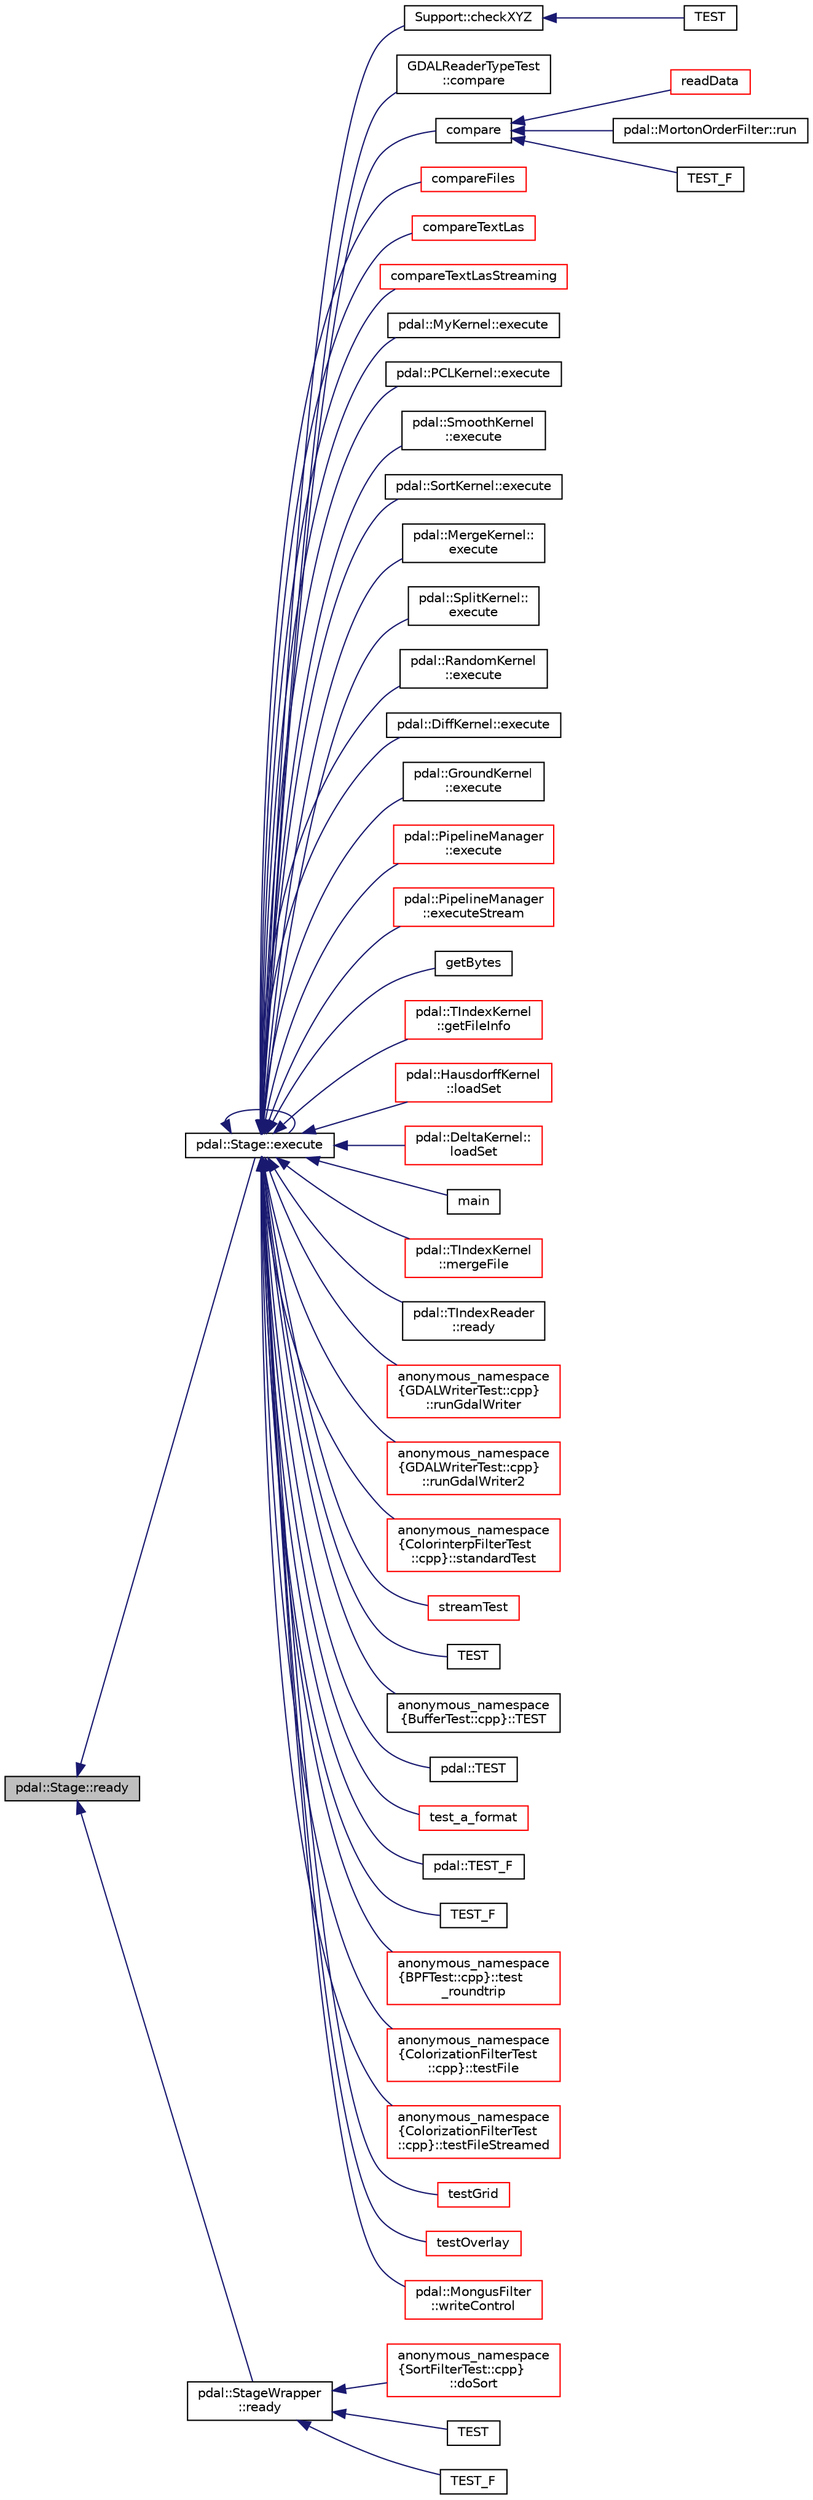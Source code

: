 digraph "pdal::Stage::ready"
{
  edge [fontname="Helvetica",fontsize="10",labelfontname="Helvetica",labelfontsize="10"];
  node [fontname="Helvetica",fontsize="10",shape=record];
  rankdir="LR";
  Node1 [label="pdal::Stage::ready",height=0.2,width=0.4,color="black", fillcolor="grey75", style="filled", fontcolor="black"];
  Node1 -> Node2 [dir="back",color="midnightblue",fontsize="10",style="solid",fontname="Helvetica"];
  Node2 [label="pdal::Stage::execute",height=0.2,width=0.4,color="black", fillcolor="white", style="filled",URL="$classpdal_1_1Stage.html#a1615c4aa5ec5e48f90d73f0e7a796935"];
  Node2 -> Node3 [dir="back",color="midnightblue",fontsize="10",style="solid",fontname="Helvetica"];
  Node3 [label="Support::checkXYZ",height=0.2,width=0.4,color="black", fillcolor="white", style="filled",URL="$classSupport.html#a0f6b5ed9b20a213a0607f3b989b81cec"];
  Node3 -> Node4 [dir="back",color="midnightblue",fontsize="10",style="solid",fontname="Helvetica"];
  Node4 [label="TEST",height=0.2,width=0.4,color="black", fillcolor="white", style="filled",URL="$SpatialReferenceTest_8cpp.html#acbe8bbc3b3d602e92c360d196a0431d0"];
  Node2 -> Node5 [dir="back",color="midnightblue",fontsize="10",style="solid",fontname="Helvetica"];
  Node5 [label="GDALReaderTypeTest\l::compare",height=0.2,width=0.4,color="black", fillcolor="white", style="filled",URL="$classGDALReaderTypeTest.html#a7ccb2f33deda3d1840509c81f3718ca8"];
  Node2 -> Node6 [dir="back",color="midnightblue",fontsize="10",style="solid",fontname="Helvetica"];
  Node6 [label="compare",height=0.2,width=0.4,color="black", fillcolor="white", style="filled",URL="$OCITest_8cpp.html#aa992a42d3b52c376e3902f1412402781"];
  Node6 -> Node7 [dir="back",color="midnightblue",fontsize="10",style="solid",fontname="Helvetica"];
  Node7 [label="readData",height=0.2,width=0.4,color="red", fillcolor="white", style="filled",URL="$OCITest_8cpp.html#ab1703367762abc1490e00dcd5ccb29bc"];
  Node6 -> Node8 [dir="back",color="midnightblue",fontsize="10",style="solid",fontname="Helvetica"];
  Node8 [label="pdal::MortonOrderFilter::run",height=0.2,width=0.4,color="black", fillcolor="white", style="filled",URL="$classpdal_1_1MortonOrderFilter.html#ad677d9f6af17b471a1959ae20afb1af8"];
  Node6 -> Node9 [dir="back",color="midnightblue",fontsize="10",style="solid",fontname="Helvetica"];
  Node9 [label="TEST_F",height=0.2,width=0.4,color="black", fillcolor="white", style="filled",URL="$GDALReaderTest_8cpp.html#a3516d024f113af1dacf61dd812810c42"];
  Node2 -> Node10 [dir="back",color="midnightblue",fontsize="10",style="solid",fontname="Helvetica"];
  Node10 [label="compareFiles",height=0.2,width=0.4,color="red", fillcolor="white", style="filled",URL="$LasWriterTest_8cpp.html#a3303a951654ed83ac6abc2a44e07b2d3"];
  Node2 -> Node11 [dir="back",color="midnightblue",fontsize="10",style="solid",fontname="Helvetica"];
  Node11 [label="compareTextLas",height=0.2,width=0.4,color="red", fillcolor="white", style="filled",URL="$TextReaderTest_8cpp.html#a509a22500d50c63ed7f1575067f5879d"];
  Node2 -> Node12 [dir="back",color="midnightblue",fontsize="10",style="solid",fontname="Helvetica"];
  Node12 [label="compareTextLasStreaming",height=0.2,width=0.4,color="red", fillcolor="white", style="filled",URL="$TextReaderTest_8cpp.html#afffb357c566f20e6383568d28525817a"];
  Node2 -> Node13 [dir="back",color="midnightblue",fontsize="10",style="solid",fontname="Helvetica"];
  Node13 [label="pdal::MyKernel::execute",height=0.2,width=0.4,color="black", fillcolor="white", style="filled",URL="$classpdal_1_1MyKernel.html#a2aa834686cb68aab88b9d40df48d6f13"];
  Node2 -> Node14 [dir="back",color="midnightblue",fontsize="10",style="solid",fontname="Helvetica"];
  Node14 [label="pdal::PCLKernel::execute",height=0.2,width=0.4,color="black", fillcolor="white", style="filled",URL="$classpdal_1_1PCLKernel.html#aab22ad378b4c29bbe5dd69ad6eb0c6ef"];
  Node2 -> Node15 [dir="back",color="midnightblue",fontsize="10",style="solid",fontname="Helvetica"];
  Node15 [label="pdal::SmoothKernel\l::execute",height=0.2,width=0.4,color="black", fillcolor="white", style="filled",URL="$classpdal_1_1SmoothKernel.html#a12357e09bb47a0567ed0af7089c3739f"];
  Node2 -> Node16 [dir="back",color="midnightblue",fontsize="10",style="solid",fontname="Helvetica"];
  Node16 [label="pdal::SortKernel::execute",height=0.2,width=0.4,color="black", fillcolor="white", style="filled",URL="$classpdal_1_1SortKernel.html#a35de433cd919ac9fc87a957395323820"];
  Node2 -> Node17 [dir="back",color="midnightblue",fontsize="10",style="solid",fontname="Helvetica"];
  Node17 [label="pdal::MergeKernel::\lexecute",height=0.2,width=0.4,color="black", fillcolor="white", style="filled",URL="$classpdal_1_1MergeKernel.html#a0f279da4375db6bb051489b6588fa897"];
  Node2 -> Node18 [dir="back",color="midnightblue",fontsize="10",style="solid",fontname="Helvetica"];
  Node18 [label="pdal::SplitKernel::\lexecute",height=0.2,width=0.4,color="black", fillcolor="white", style="filled",URL="$classpdal_1_1SplitKernel.html#aa93e386ee8d67c65d5c31d39ec7c9971"];
  Node2 -> Node19 [dir="back",color="midnightblue",fontsize="10",style="solid",fontname="Helvetica"];
  Node19 [label="pdal::RandomKernel\l::execute",height=0.2,width=0.4,color="black", fillcolor="white", style="filled",URL="$classpdal_1_1RandomKernel.html#ae101bc78cfab26709852a1ef31d7a38f"];
  Node2 -> Node20 [dir="back",color="midnightblue",fontsize="10",style="solid",fontname="Helvetica"];
  Node20 [label="pdal::DiffKernel::execute",height=0.2,width=0.4,color="black", fillcolor="white", style="filled",URL="$classpdal_1_1DiffKernel.html#a5594ac6561864e2c80a26545397d56f6"];
  Node2 -> Node21 [dir="back",color="midnightblue",fontsize="10",style="solid",fontname="Helvetica"];
  Node21 [label="pdal::GroundKernel\l::execute",height=0.2,width=0.4,color="black", fillcolor="white", style="filled",URL="$classpdal_1_1GroundKernel.html#a652b5f932cd5e982b887917a82f692e2"];
  Node2 -> Node22 [dir="back",color="midnightblue",fontsize="10",style="solid",fontname="Helvetica"];
  Node22 [label="pdal::PipelineManager\l::execute",height=0.2,width=0.4,color="red", fillcolor="white", style="filled",URL="$classpdal_1_1PipelineManager.html#a826f2b5b837f610c14d18777b595abff"];
  Node2 -> Node2 [dir="back",color="midnightblue",fontsize="10",style="solid",fontname="Helvetica"];
  Node2 -> Node23 [dir="back",color="midnightblue",fontsize="10",style="solid",fontname="Helvetica"];
  Node23 [label="pdal::PipelineManager\l::executeStream",height=0.2,width=0.4,color="red", fillcolor="white", style="filled",URL="$classpdal_1_1PipelineManager.html#a657ff17a1dce54e42bd3f152759a896c"];
  Node2 -> Node24 [dir="back",color="midnightblue",fontsize="10",style="solid",fontname="Helvetica"];
  Node24 [label="getBytes",height=0.2,width=0.4,color="black", fillcolor="white", style="filled",URL="$CompressionTest_8cpp.html#a6d46cc9b57a277b3a7c486859232bcf8"];
  Node2 -> Node25 [dir="back",color="midnightblue",fontsize="10",style="solid",fontname="Helvetica"];
  Node25 [label="pdal::TIndexKernel\l::getFileInfo",height=0.2,width=0.4,color="red", fillcolor="white", style="filled",URL="$classpdal_1_1TIndexKernel.html#a496ad191832c2af610f60ae5ef00d1d0"];
  Node2 -> Node26 [dir="back",color="midnightblue",fontsize="10",style="solid",fontname="Helvetica"];
  Node26 [label="pdal::HausdorffKernel\l::loadSet",height=0.2,width=0.4,color="red", fillcolor="white", style="filled",URL="$classpdal_1_1HausdorffKernel.html#a1d3664d111d8b5abc23ab609e3b9163e"];
  Node2 -> Node27 [dir="back",color="midnightblue",fontsize="10",style="solid",fontname="Helvetica"];
  Node27 [label="pdal::DeltaKernel::\lloadSet",height=0.2,width=0.4,color="red", fillcolor="white", style="filled",URL="$classpdal_1_1DeltaKernel.html#a9f78c94029ba013d88acd41301de7ee2"];
  Node2 -> Node28 [dir="back",color="midnightblue",fontsize="10",style="solid",fontname="Helvetica"];
  Node28 [label="main",height=0.2,width=0.4,color="black", fillcolor="white", style="filled",URL="$tutorial_8cpp.html#a0ddf1224851353fc92bfbff6f499fa97"];
  Node2 -> Node29 [dir="back",color="midnightblue",fontsize="10",style="solid",fontname="Helvetica"];
  Node29 [label="pdal::TIndexKernel\l::mergeFile",height=0.2,width=0.4,color="red", fillcolor="white", style="filled",URL="$classpdal_1_1TIndexKernel.html#a260c46e9fc8a9e5dddd395c93422dfa6"];
  Node2 -> Node30 [dir="back",color="midnightblue",fontsize="10",style="solid",fontname="Helvetica"];
  Node30 [label="pdal::TIndexReader\l::ready",height=0.2,width=0.4,color="black", fillcolor="white", style="filled",URL="$classpdal_1_1TIndexReader.html#aab30ff453c7bb99f11295f9a6395f9a9"];
  Node2 -> Node31 [dir="back",color="midnightblue",fontsize="10",style="solid",fontname="Helvetica"];
  Node31 [label="anonymous_namespace\l\{GDALWriterTest::cpp\}\l::runGdalWriter",height=0.2,width=0.4,color="red", fillcolor="white", style="filled",URL="$namespaceanonymous__namespace_02GDALWriterTest_8cpp_03.html#afa82c052f6116c30a757052c3013ec06"];
  Node2 -> Node32 [dir="back",color="midnightblue",fontsize="10",style="solid",fontname="Helvetica"];
  Node32 [label="anonymous_namespace\l\{GDALWriterTest::cpp\}\l::runGdalWriter2",height=0.2,width=0.4,color="red", fillcolor="white", style="filled",URL="$namespaceanonymous__namespace_02GDALWriterTest_8cpp_03.html#ab4af538727de76014b4faf8c8b616793"];
  Node2 -> Node33 [dir="back",color="midnightblue",fontsize="10",style="solid",fontname="Helvetica"];
  Node33 [label="anonymous_namespace\l\{ColorinterpFilterTest\l::cpp\}::standardTest",height=0.2,width=0.4,color="red", fillcolor="white", style="filled",URL="$namespaceanonymous__namespace_02ColorinterpFilterTest_8cpp_03.html#a2c7a8c71c9e37bd0e7821a01064bd259"];
  Node2 -> Node34 [dir="back",color="midnightblue",fontsize="10",style="solid",fontname="Helvetica"];
  Node34 [label="streamTest",height=0.2,width=0.4,color="red", fillcolor="white", style="filled",URL="$LasReaderTest_8cpp.html#a3fe845027bd4709eb9126245edd6f3c6"];
  Node2 -> Node35 [dir="back",color="midnightblue",fontsize="10",style="solid",fontname="Helvetica"];
  Node35 [label="TEST",height=0.2,width=0.4,color="black", fillcolor="white", style="filled",URL="$MatlabReaderTest_8cpp.html#a13d075df757d9911160c6c091b867b08"];
  Node2 -> Node36 [dir="back",color="midnightblue",fontsize="10",style="solid",fontname="Helvetica"];
  Node36 [label="anonymous_namespace\l\{BufferTest::cpp\}::TEST",height=0.2,width=0.4,color="black", fillcolor="white", style="filled",URL="$namespaceanonymous__namespace_02BufferTest_8cpp_03.html#aa82a48c7e159e43f9c99511f10d16b3c"];
  Node2 -> Node37 [dir="back",color="midnightblue",fontsize="10",style="solid",fontname="Helvetica"];
  Node37 [label="pdal::TEST",height=0.2,width=0.4,color="black", fillcolor="white", style="filled",URL="$namespacepdal.html#a51cbf5225e506db21e7efe20f4eebb09"];
  Node2 -> Node38 [dir="back",color="midnightblue",fontsize="10",style="solid",fontname="Helvetica"];
  Node38 [label="test_a_format",height=0.2,width=0.4,color="red", fillcolor="white", style="filled",URL="$LasReaderTest_8cpp.html#aa76b17cddb63cde84b93800acc213041"];
  Node2 -> Node39 [dir="back",color="midnightblue",fontsize="10",style="solid",fontname="Helvetica"];
  Node39 [label="pdal::TEST_F",height=0.2,width=0.4,color="black", fillcolor="white", style="filled",URL="$namespacepdal.html#ab19387b4eb501050585c3603e06db46a"];
  Node2 -> Node40 [dir="back",color="midnightblue",fontsize="10",style="solid",fontname="Helvetica"];
  Node40 [label="TEST_F",height=0.2,width=0.4,color="black", fillcolor="white", style="filled",URL="$GreyhoundReaderTest_8cpp.html#af2d766907254ea1571821d6d621f0b61"];
  Node2 -> Node41 [dir="back",color="midnightblue",fontsize="10",style="solid",fontname="Helvetica"];
  Node41 [label="anonymous_namespace\l\{BPFTest::cpp\}::test\l_roundtrip",height=0.2,width=0.4,color="red", fillcolor="white", style="filled",URL="$namespaceanonymous__namespace_02BPFTest_8cpp_03.html#a55eec1c3e76a6cdaa20e260fb6c03fe9"];
  Node2 -> Node42 [dir="back",color="midnightblue",fontsize="10",style="solid",fontname="Helvetica"];
  Node42 [label="anonymous_namespace\l\{ColorizationFilterTest\l::cpp\}::testFile",height=0.2,width=0.4,color="red", fillcolor="white", style="filled",URL="$namespaceanonymous__namespace_02ColorizationFilterTest_8cpp_03.html#a9ecba8dd0dc941d16a50be7a9a264b07"];
  Node2 -> Node43 [dir="back",color="midnightblue",fontsize="10",style="solid",fontname="Helvetica"];
  Node43 [label="anonymous_namespace\l\{ColorizationFilterTest\l::cpp\}::testFileStreamed",height=0.2,width=0.4,color="red", fillcolor="white", style="filled",URL="$namespaceanonymous__namespace_02ColorizationFilterTest_8cpp_03.html#a34ec954a3562386020f65ce3ad8d025e"];
  Node2 -> Node44 [dir="back",color="midnightblue",fontsize="10",style="solid",fontname="Helvetica"];
  Node44 [label="testGrid",height=0.2,width=0.4,color="red", fillcolor="white", style="filled",URL="$FauxReaderTest_8cpp.html#a3d5539afea38de83c9e480676f12c736"];
  Node2 -> Node45 [dir="back",color="midnightblue",fontsize="10",style="solid",fontname="Helvetica"];
  Node45 [label="testOverlay",height=0.2,width=0.4,color="red", fillcolor="white", style="filled",URL="$OverlayFilterTest_8cpp.html#a81ea698dfcbc49b4d563206ceb68d003"];
  Node2 -> Node46 [dir="back",color="midnightblue",fontsize="10",style="solid",fontname="Helvetica"];
  Node46 [label="pdal::MongusFilter\l::writeControl",height=0.2,width=0.4,color="red", fillcolor="white", style="filled",URL="$classpdal_1_1MongusFilter.html#aaacd9ce3a847541bad94929bb8f28179"];
  Node1 -> Node47 [dir="back",color="midnightblue",fontsize="10",style="solid",fontname="Helvetica"];
  Node47 [label="pdal::StageWrapper\l::ready",height=0.2,width=0.4,color="black", fillcolor="white", style="filled",URL="$classpdal_1_1StageWrapper.html#a715049187e7a31bee7e093d791e73123"];
  Node47 -> Node48 [dir="back",color="midnightblue",fontsize="10",style="solid",fontname="Helvetica"];
  Node48 [label="anonymous_namespace\l\{SortFilterTest::cpp\}\l::doSort",height=0.2,width=0.4,color="red", fillcolor="white", style="filled",URL="$namespaceanonymous__namespace_02SortFilterTest_8cpp_03.html#a4dd665dd162481d153ad54779b8e970b"];
  Node47 -> Node49 [dir="back",color="midnightblue",fontsize="10",style="solid",fontname="Helvetica"];
  Node49 [label="TEST",height=0.2,width=0.4,color="black", fillcolor="white", style="filled",URL="$ChipperTest_8cpp.html#aadb7e2f0db96e8ee2f311a8a48b095bb"];
  Node47 -> Node50 [dir="back",color="midnightblue",fontsize="10",style="solid",fontname="Helvetica"];
  Node50 [label="TEST_F",height=0.2,width=0.4,color="black", fillcolor="white", style="filled",URL="$PythonFilterTest_8cpp.html#a7934cc436f5caaabbabb865a6293a7f8"];
}
